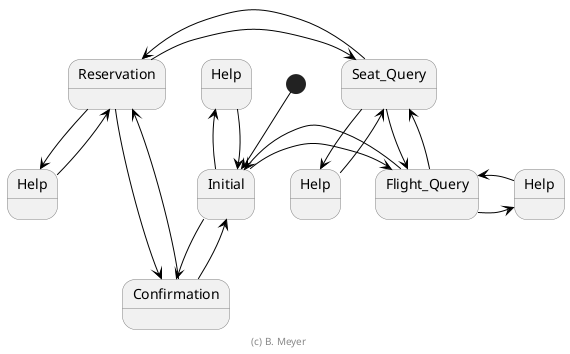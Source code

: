 @startuml
'------------------------- Fonts & Defs
'skinparam backgroundColor LightYellow
skinparam defaultFontName Monaco
'center footer CC BY-SA 4.0 - http://jmbruel.github.io/smartjmb - 2018
center footer (c) B. Meyer

'skinparam backgroundColor LightBlue
skinparam defaultFontName Monaco
skinparam state {
        'StartColor Green
        'EndColor Red
        ArrowColor Black
        'BackgroundColor Peru
        BackgroundColor<<NotVisible>> Olive
        BorderColor Gray
        BorderColor<<Running>> DarkGreen
        'FontName Papyrus
}
'------------------------- Main components
state help2 as "Help"
state help3 as "Help"
state help4 as "Help"
[*] --> Initial
Initial -l-> Help
Help --> Initial
Initial --> Confirmation
Initial -> Flight_Query
Flight_Query -> Initial
Flight_Query -> help4
help4 -> Flight_Query
Confirmation --> Reservation
Reservation --> Confirmation
Confirmation --> Initial
Seat_Query --> Flight_Query
Flight_Query --> Seat_Query
Seat_Query --> help3
help3 --> Seat_Query
Reservation -r-> Seat_Query
Seat_Query -l-> Reservation
Reservation --> help2
help2 --> Reservation
@enduml
